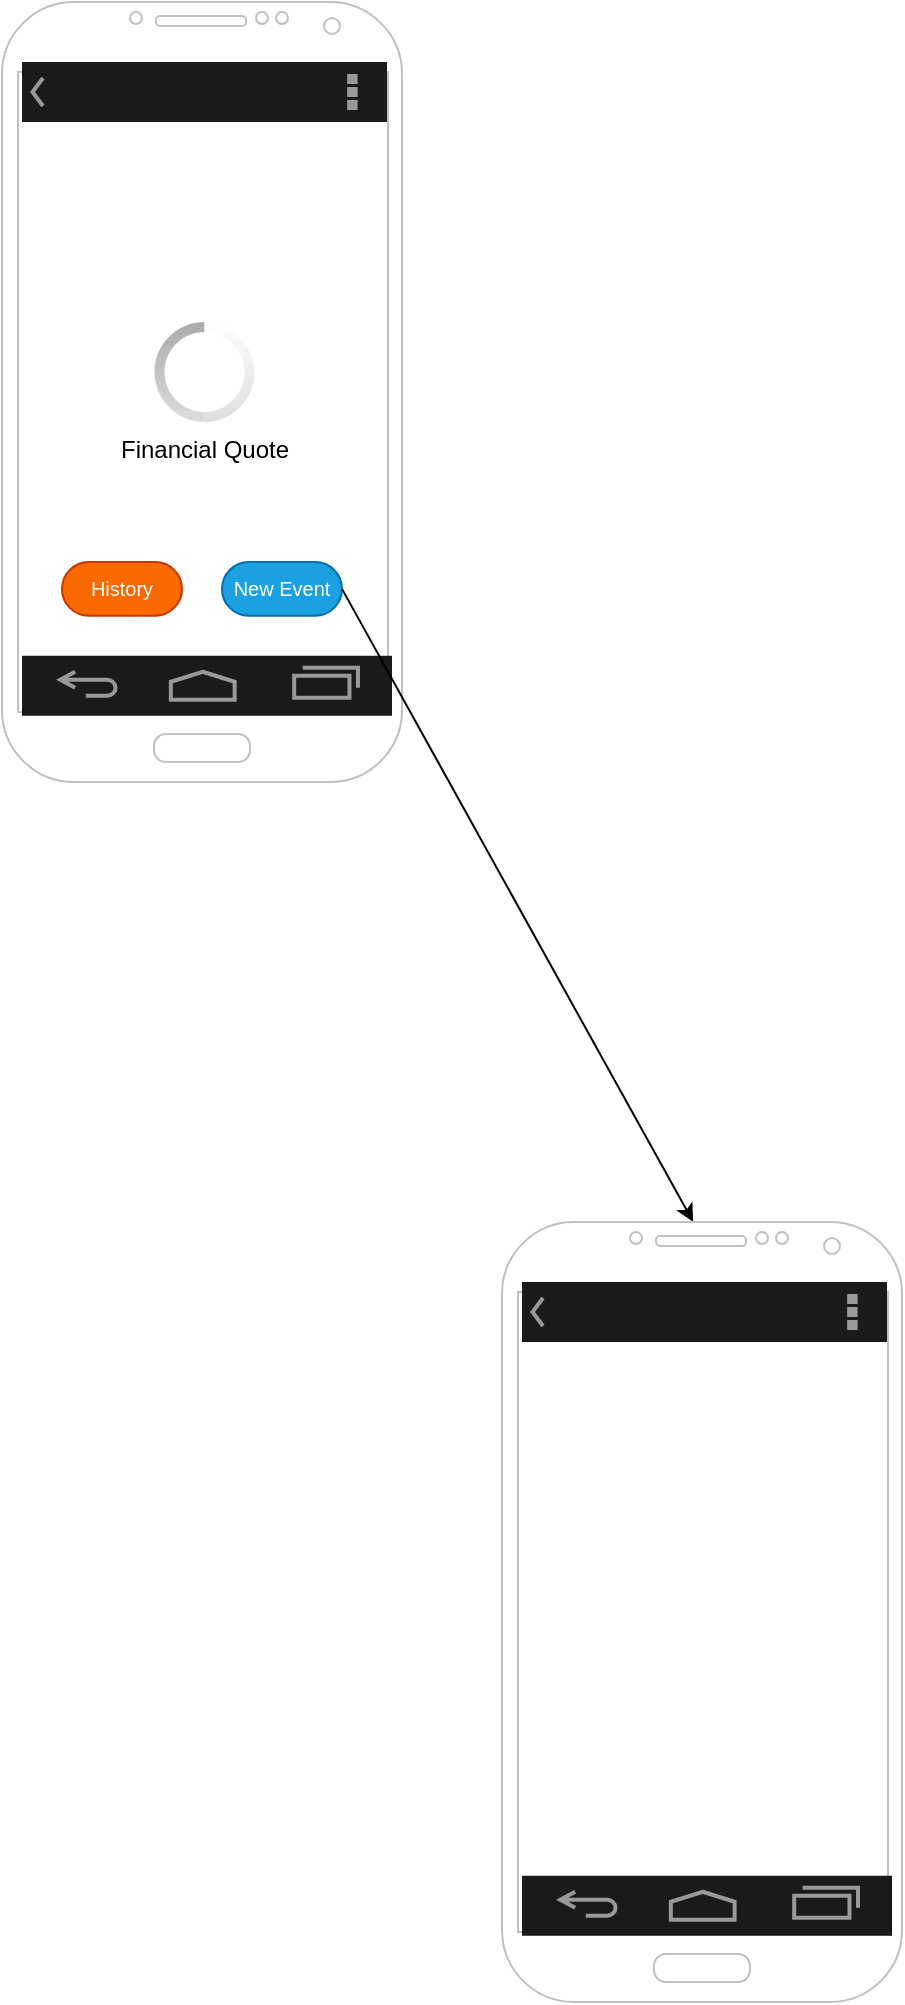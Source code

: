 <mxfile version="14.2.9" type="github">
  <diagram id="3RF-ArCDgJXp9PGC7_Gy" name="Page-1">
    <mxGraphModel dx="1159" dy="624" grid="1" gridSize="10" guides="1" tooltips="1" connect="1" arrows="1" fold="1" page="1" pageScale="1" pageWidth="850" pageHeight="1100" math="0" shadow="0">
      <root>
        <mxCell id="0" />
        <mxCell id="1" parent="0" />
        <mxCell id="brGB_xQ3P4HBcdFWpgII-1" value="" style="verticalLabelPosition=bottom;verticalAlign=top;html=1;shadow=0;dashed=0;strokeWidth=1;shape=mxgraph.android.phone2;strokeColor=#c0c0c0;" vertex="1" parent="1">
          <mxGeometry x="420" y="30" width="200" height="390" as="geometry" />
        </mxCell>
        <mxCell id="brGB_xQ3P4HBcdFWpgII-2" value="" style="strokeWidth=1;html=1;shadow=0;dashed=0;shape=mxgraph.android.action_bar;fillColor=#1A1A1A;strokeColor=#c0c0c0;strokeWidth=2;fontColor=#FFFFFF;" vertex="1" parent="1">
          <mxGeometry x="430" y="60" width="182.5" height="30" as="geometry" />
        </mxCell>
        <mxCell id="brGB_xQ3P4HBcdFWpgII-3" value="Financial Quote" style="verticalLabelPosition=bottom;verticalAlign=top;html=1;shadow=0;dashed=0;strokeWidth=1;shape=mxgraph.android.indeterminateSpinner;" vertex="1" parent="1">
          <mxGeometry x="496.25" y="190" width="50" height="50" as="geometry" />
        </mxCell>
        <mxCell id="brGB_xQ3P4HBcdFWpgII-4" value="History" style="rounded=1;html=1;shadow=0;dashed=0;whiteSpace=wrap;fontSize=10;fillColor=#fa6800;align=center;strokeColor=#C73500;fontColor=#ffffff;arcSize=50;" vertex="1" parent="1">
          <mxGeometry x="450" y="310" width="60" height="26.88" as="geometry" />
        </mxCell>
        <mxCell id="brGB_xQ3P4HBcdFWpgII-5" value="New Event" style="rounded=1;html=1;shadow=0;dashed=0;whiteSpace=wrap;fontSize=10;fillColor=#1ba1e2;align=center;strokeColor=#006EAF;arcSize=50;fontFamily=Helvetica;horizontal=1;labelBackgroundColor=none;labelBorderColor=none;verticalAlign=middle;fontColor=#FFFFFF;" vertex="1" parent="1">
          <mxGeometry x="530" y="310" width="60" height="26.88" as="geometry" />
        </mxCell>
        <mxCell id="brGB_xQ3P4HBcdFWpgII-18" value="" style="verticalLabelPosition=bottom;verticalAlign=top;html=1;shadow=0;dashed=0;strokeWidth=2;shape=mxgraph.android.navigation_bar_1;fillColor=#1A1A1A;strokeColor=#999999;labelBackgroundColor=none;fontFamily=Helvetica;fontColor=#FFFFFF;" vertex="1" parent="1">
          <mxGeometry x="430" y="356.88" width="185" height="30" as="geometry" />
        </mxCell>
        <mxCell id="brGB_xQ3P4HBcdFWpgII-19" value="" style="endArrow=classic;html=1;fontFamily=Helvetica;fontColor=#FFFFFF;exitX=1;exitY=0.5;exitDx=0;exitDy=0;entryX=0.478;entryY=0;entryDx=0;entryDy=0;entryPerimeter=0;" edge="1" parent="1" source="brGB_xQ3P4HBcdFWpgII-5" target="brGB_xQ3P4HBcdFWpgII-21">
          <mxGeometry width="50" height="50" relative="1" as="geometry">
            <mxPoint x="560" y="250" as="sourcePoint" />
            <mxPoint x="710" y="540" as="targetPoint" />
            <Array as="points" />
          </mxGeometry>
        </mxCell>
        <mxCell id="brGB_xQ3P4HBcdFWpgII-21" value="" style="verticalLabelPosition=bottom;verticalAlign=top;html=1;shadow=0;dashed=0;strokeWidth=1;shape=mxgraph.android.phone2;strokeColor=#c0c0c0;" vertex="1" parent="1">
          <mxGeometry x="670" y="640" width="200" height="390" as="geometry" />
        </mxCell>
        <mxCell id="brGB_xQ3P4HBcdFWpgII-22" value="" style="strokeWidth=1;html=1;shadow=0;dashed=0;shape=mxgraph.android.action_bar;fillColor=#1A1A1A;strokeColor=#c0c0c0;strokeWidth=2;fontColor=#FFFFFF;" vertex="1" parent="1">
          <mxGeometry x="680" y="670" width="182.5" height="30" as="geometry" />
        </mxCell>
        <mxCell id="brGB_xQ3P4HBcdFWpgII-23" value="" style="verticalLabelPosition=bottom;verticalAlign=top;html=1;shadow=0;dashed=0;strokeWidth=2;shape=mxgraph.android.navigation_bar_1;fillColor=#1A1A1A;strokeColor=#999999;labelBackgroundColor=none;fontFamily=Helvetica;fontColor=#FFFFFF;" vertex="1" parent="1">
          <mxGeometry x="680" y="966.88" width="185" height="30" as="geometry" />
        </mxCell>
      </root>
    </mxGraphModel>
  </diagram>
</mxfile>
